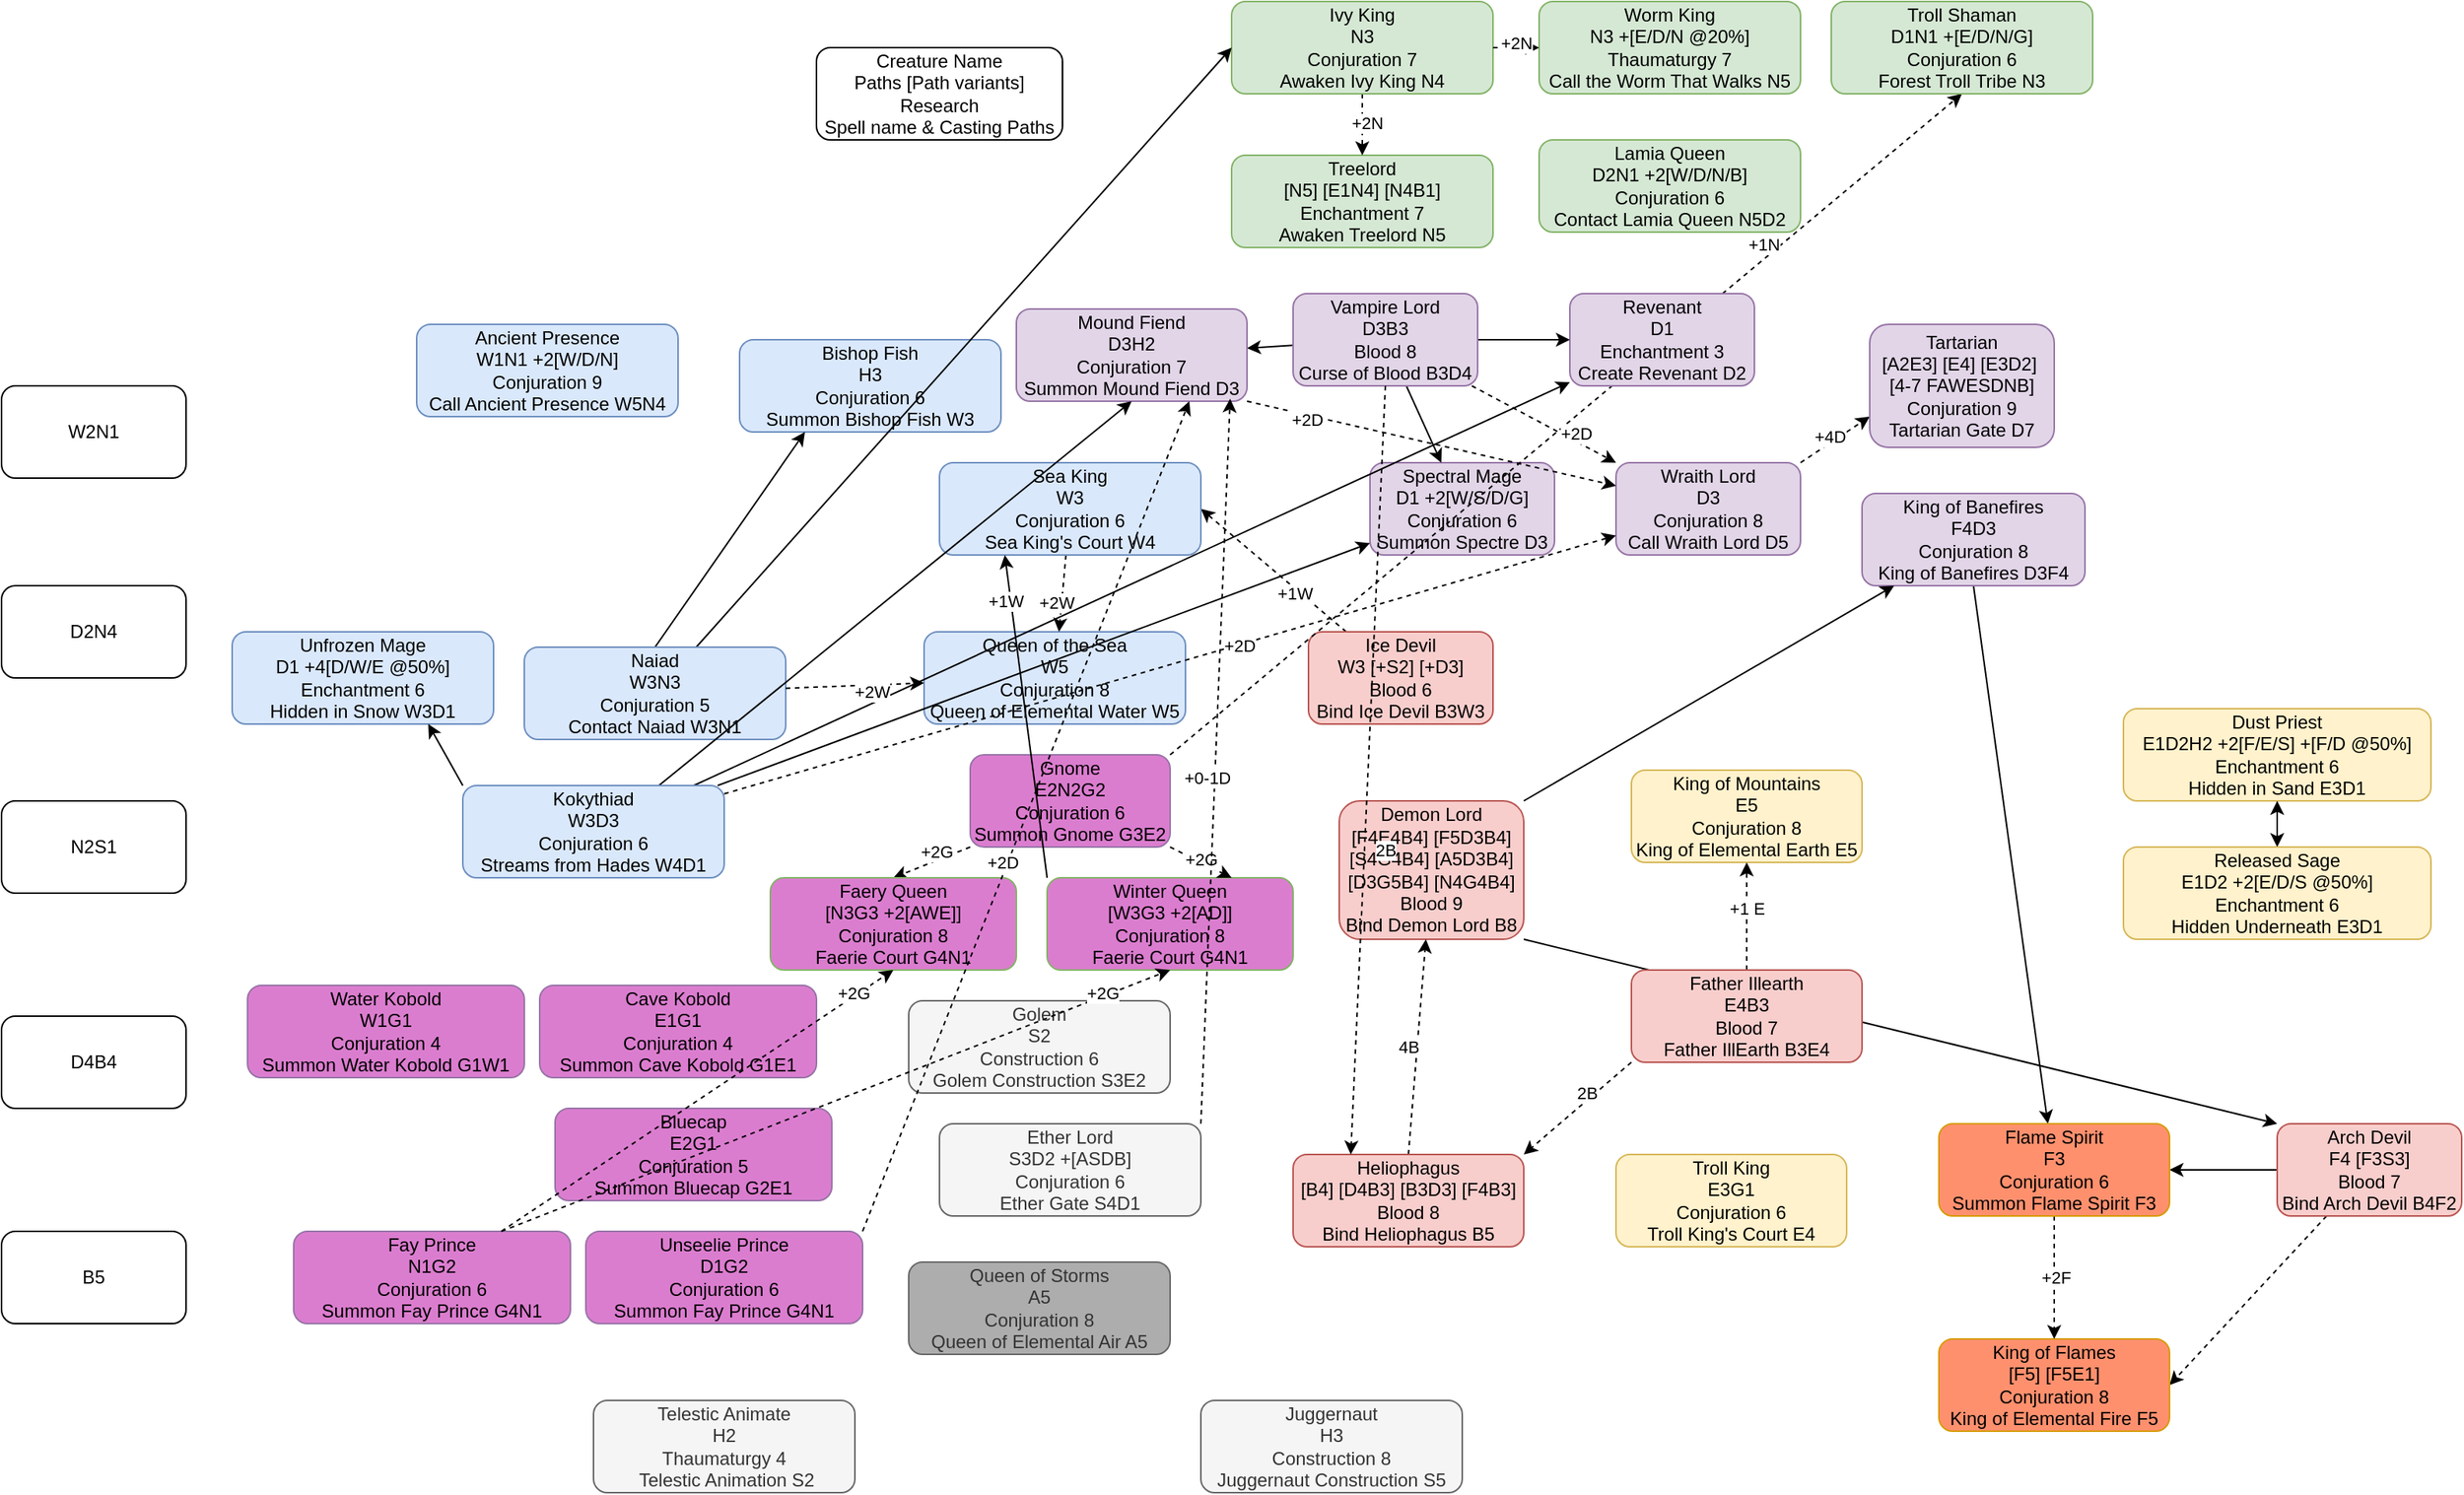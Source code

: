 <mxfile version="24.7.13">
  <diagram name="Page-1" id="Pso-l4eipHV7fYDRS40x">
    <mxGraphModel dx="2071" dy="725" grid="1" gridSize="10" guides="1" tooltips="1" connect="1" arrows="1" fold="1" page="1" pageScale="1" pageWidth="850" pageHeight="1100" math="0" shadow="0">
      <root>
        <mxCell id="0" />
        <mxCell id="1" parent="0" />
        <mxCell id="pkedIXCBUnL8wOblgTKv-28" style="edgeStyle=none;rounded=0;orthogonalLoop=1;jettySize=auto;html=1;exitX=1;exitY=0;exitDx=0;exitDy=0;entryX=0;entryY=0.75;entryDx=0;entryDy=0;dashed=1;" edge="1" parent="1" source="n5Uz14gswoLrWk821ix5-1" target="n5Uz14gswoLrWk821ix5-27">
          <mxGeometry relative="1" as="geometry" />
        </mxCell>
        <mxCell id="pkedIXCBUnL8wOblgTKv-29" value="+4D" style="edgeLabel;html=1;align=center;verticalAlign=middle;resizable=0;points=[];" vertex="1" connectable="0" parent="pkedIXCBUnL8wOblgTKv-28">
          <mxGeometry x="-0.094" y="4" relative="1" as="geometry">
            <mxPoint x="1" as="offset" />
          </mxGeometry>
        </mxCell>
        <mxCell id="n5Uz14gswoLrWk821ix5-1" value="Wraith Lord&lt;div&gt;D3&lt;/div&gt;&lt;div&gt;Conjuration 8&lt;/div&gt;&lt;div&gt;Call Wraith Lord D5&lt;/div&gt;" style="rounded=1;whiteSpace=wrap;html=1;fillColor=#e1d5e7;strokeColor=#9673a6;" parent="1" vertex="1">
          <mxGeometry x="550" y="340" width="120" height="60" as="geometry" />
        </mxCell>
        <mxCell id="JQO_KjqfBnGGEXUe7-vQ-3" value="" style="rounded=0;orthogonalLoop=1;jettySize=auto;html=1;" parent="1" source="n5Uz14gswoLrWk821ix5-2" target="n5Uz14gswoLrWk821ix5-41" edge="1">
          <mxGeometry relative="1" as="geometry" />
        </mxCell>
        <mxCell id="JQO_KjqfBnGGEXUe7-vQ-5" style="rounded=0;orthogonalLoop=1;jettySize=auto;html=1;entryX=1;entryY=0.5;entryDx=0;entryDy=0;dashed=1;" parent="1" source="n5Uz14gswoLrWk821ix5-2" target="n5Uz14gswoLrWk821ix5-13" edge="1">
          <mxGeometry relative="1" as="geometry" />
        </mxCell>
        <mxCell id="n5Uz14gswoLrWk821ix5-2" value="&lt;div&gt;Arch Devil&lt;/div&gt;&lt;div&gt;F4 [F3S3]&lt;/div&gt;&lt;div&gt;Blood 7&lt;/div&gt;&lt;div&gt;Bind Arch Devil B4F2&lt;/div&gt;" style="rounded=1;whiteSpace=wrap;html=1;fillColor=#f8cecc;strokeColor=#b85450;" parent="1" vertex="1">
          <mxGeometry x="980" y="770" width="120" height="60" as="geometry" />
        </mxCell>
        <mxCell id="n5Uz14gswoLrWk821ix5-3" value="&lt;div&gt;Creature Name&lt;/div&gt;&lt;div&gt;Paths [Path variants]&lt;/div&gt;&lt;div&gt;Research&lt;/div&gt;&lt;div&gt;Spell name &amp;amp; Casting Paths&lt;/div&gt;" style="rounded=1;whiteSpace=wrap;html=1;" parent="1" vertex="1">
          <mxGeometry x="30" y="70" width="160" height="60" as="geometry" />
        </mxCell>
        <mxCell id="JQO_KjqfBnGGEXUe7-vQ-14" style="rounded=0;orthogonalLoop=1;jettySize=auto;html=1;entryX=1;entryY=0.5;entryDx=0;entryDy=0;dashed=1;" parent="1" source="n5Uz14gswoLrWk821ix5-4" target="n5Uz14gswoLrWk821ix5-20" edge="1">
          <mxGeometry relative="1" as="geometry" />
        </mxCell>
        <mxCell id="pkedIXCBUnL8wOblgTKv-33" value="+1W" style="edgeLabel;html=1;align=center;verticalAlign=middle;resizable=0;points=[];" vertex="1" connectable="0" parent="JQO_KjqfBnGGEXUe7-vQ-14">
          <mxGeometry x="-0.319" y="2" relative="1" as="geometry">
            <mxPoint as="offset" />
          </mxGeometry>
        </mxCell>
        <mxCell id="n5Uz14gswoLrWk821ix5-4" value="&lt;div&gt;Ice Devil&lt;/div&gt;&lt;div&gt;W3 [+S2] [+D3]&lt;/div&gt;&lt;div&gt;Blood 6&lt;/div&gt;&lt;div&gt;Bind Ice Devil B3W3&lt;/div&gt;" style="rounded=1;whiteSpace=wrap;html=1;fillColor=#f8cecc;strokeColor=#b85450;" parent="1" vertex="1">
          <mxGeometry x="350" y="450" width="120" height="60" as="geometry" />
        </mxCell>
        <mxCell id="n5Uz14gswoLrWk821ix5-5" value="Spectral Mage&lt;div&gt;D1 +2[W/S/D/G]&lt;/div&gt;&lt;div&gt;Conjuration 6&lt;/div&gt;&lt;div&gt;Summon Spectre D3&lt;/div&gt;" style="rounded=1;whiteSpace=wrap;html=1;fillColor=#e1d5e7;strokeColor=#9673a6;" parent="1" vertex="1">
          <mxGeometry x="390" y="340" width="120" height="60" as="geometry" />
        </mxCell>
        <mxCell id="pkedIXCBUnL8wOblgTKv-31" style="edgeStyle=none;rounded=0;orthogonalLoop=1;jettySize=auto;html=1;exitX=1;exitY=0;exitDx=0;exitDy=0;entryX=0.5;entryY=1;entryDx=0;entryDy=0;dashed=1;" edge="1" parent="1" source="n5Uz14gswoLrWk821ix5-6" target="n5Uz14gswoLrWk821ix5-38">
          <mxGeometry relative="1" as="geometry" />
        </mxCell>
        <mxCell id="pkedIXCBUnL8wOblgTKv-32" value="+1N" style="edgeLabel;html=1;align=center;verticalAlign=middle;resizable=0;points=[];" vertex="1" connectable="0" parent="pkedIXCBUnL8wOblgTKv-31">
          <mxGeometry x="0.519" y="8" relative="1" as="geometry">
            <mxPoint as="offset" />
          </mxGeometry>
        </mxCell>
        <mxCell id="pkedIXCBUnL8wOblgTKv-35" style="edgeStyle=none;rounded=0;orthogonalLoop=1;jettySize=auto;html=1;exitX=0;exitY=1;exitDx=0;exitDy=0;entryX=0.5;entryY=0;entryDx=0;entryDy=0;dashed=1;" edge="1" parent="1" source="n5Uz14gswoLrWk821ix5-6" target="n5Uz14gswoLrWk821ix5-23">
          <mxGeometry relative="1" as="geometry" />
        </mxCell>
        <mxCell id="pkedIXCBUnL8wOblgTKv-37" value="+2G" style="edgeLabel;html=1;align=center;verticalAlign=middle;resizable=0;points=[];" vertex="1" connectable="0" parent="pkedIXCBUnL8wOblgTKv-35">
          <mxGeometry x="-0.205" y="-6" relative="1" as="geometry">
            <mxPoint as="offset" />
          </mxGeometry>
        </mxCell>
        <mxCell id="n5Uz14gswoLrWk821ix5-6" value="Gnome&lt;div&gt;E2N2G2&lt;/div&gt;&lt;div&gt;Conjuration 6&lt;/div&gt;&lt;div&gt;Summon Gnome G3E2&lt;/div&gt;" style="rounded=1;whiteSpace=wrap;html=1;fillColor=#DB7DCF;strokeColor=#9673a6;" parent="1" vertex="1">
          <mxGeometry x="130" y="530" width="130" height="60" as="geometry" />
        </mxCell>
        <mxCell id="n5Uz14gswoLrWk821ix5-7" value="Queen of the Sea&lt;div&gt;W5&lt;/div&gt;&lt;div&gt;Conjuration 8&lt;/div&gt;&lt;div&gt;Queen of Elemental Water W5&lt;/div&gt;" style="rounded=1;whiteSpace=wrap;html=1;fillColor=#dae8fc;strokeColor=#6c8ebf;" parent="1" vertex="1">
          <mxGeometry x="100" y="450" width="170" height="60" as="geometry" />
        </mxCell>
        <mxCell id="n5Uz14gswoLrWk821ix5-8" value="Revenant&lt;div&gt;D1&lt;/div&gt;&lt;div&gt;Enchantment 3&lt;/div&gt;&lt;div&gt;Create Revenant D2&lt;/div&gt;" style="rounded=1;whiteSpace=wrap;html=1;fillColor=#e1d5e7;strokeColor=#9673a6;" parent="1" vertex="1">
          <mxGeometry x="520" y="230" width="120" height="60" as="geometry" />
        </mxCell>
        <mxCell id="pkedIXCBUnL8wOblgTKv-4" value="" style="edgeStyle=none;rounded=0;orthogonalLoop=1;jettySize=auto;html=1;" edge="1" parent="1" source="n5Uz14gswoLrWk821ix5-9" target="n5Uz14gswoLrWk821ix5-8">
          <mxGeometry relative="1" as="geometry" />
        </mxCell>
        <mxCell id="pkedIXCBUnL8wOblgTKv-5" value="" style="edgeStyle=none;rounded=0;orthogonalLoop=1;jettySize=auto;html=1;" edge="1" parent="1" source="n5Uz14gswoLrWk821ix5-9" target="n5Uz14gswoLrWk821ix5-5">
          <mxGeometry relative="1" as="geometry" />
        </mxCell>
        <mxCell id="pkedIXCBUnL8wOblgTKv-6" value="" style="edgeStyle=none;rounded=0;orthogonalLoop=1;jettySize=auto;html=1;entryX=0;entryY=0;entryDx=0;entryDy=0;dashed=1;" edge="1" parent="1" source="n5Uz14gswoLrWk821ix5-9" target="n5Uz14gswoLrWk821ix5-1">
          <mxGeometry relative="1" as="geometry" />
        </mxCell>
        <mxCell id="pkedIXCBUnL8wOblgTKv-7" value="+2D" style="edgeLabel;html=1;align=center;verticalAlign=middle;resizable=0;points=[];" vertex="1" connectable="0" parent="pkedIXCBUnL8wOblgTKv-6">
          <mxGeometry x="0.391" y="5" relative="1" as="geometry">
            <mxPoint as="offset" />
          </mxGeometry>
        </mxCell>
        <mxCell id="pkedIXCBUnL8wOblgTKv-16" value="" style="edgeStyle=none;rounded=0;orthogonalLoop=1;jettySize=auto;html=1;" edge="1" parent="1" source="n5Uz14gswoLrWk821ix5-9" target="n5Uz14gswoLrWk821ix5-10">
          <mxGeometry relative="1" as="geometry" />
        </mxCell>
        <mxCell id="n5Uz14gswoLrWk821ix5-9" value="Vampire Lord&lt;div&gt;D3B3&lt;/div&gt;&lt;div&gt;Blood 8&lt;/div&gt;&lt;div&gt;Curse of Blood B3D4&lt;/div&gt;" style="rounded=1;whiteSpace=wrap;html=1;fillColor=#e1d5e7;strokeColor=#9673a6;" parent="1" vertex="1">
          <mxGeometry x="340" y="230" width="120" height="60" as="geometry" />
        </mxCell>
        <mxCell id="pkedIXCBUnL8wOblgTKv-26" style="edgeStyle=none;rounded=0;orthogonalLoop=1;jettySize=auto;html=1;exitX=1;exitY=1;exitDx=0;exitDy=0;entryX=0;entryY=0.25;entryDx=0;entryDy=0;dashed=1;" edge="1" parent="1" source="n5Uz14gswoLrWk821ix5-10" target="n5Uz14gswoLrWk821ix5-1">
          <mxGeometry relative="1" as="geometry" />
        </mxCell>
        <mxCell id="pkedIXCBUnL8wOblgTKv-27" value="+2D" style="edgeLabel;html=1;align=center;verticalAlign=middle;resizable=0;points=[];" vertex="1" connectable="0" parent="pkedIXCBUnL8wOblgTKv-26">
          <mxGeometry x="-0.674" y="-3" relative="1" as="geometry">
            <mxPoint as="offset" />
          </mxGeometry>
        </mxCell>
        <mxCell id="n5Uz14gswoLrWk821ix5-10" value="Mound Fiend&lt;div&gt;D3H2&lt;/div&gt;&lt;div&gt;Conjuration 7&lt;/div&gt;&lt;div&gt;Summon Mound Fiend D3&lt;/div&gt;" style="rounded=1;whiteSpace=wrap;html=1;fillColor=#e1d5e7;strokeColor=#9673a6;" parent="1" vertex="1">
          <mxGeometry x="160" y="240" width="150" height="60" as="geometry" />
        </mxCell>
        <mxCell id="pkedIXCBUnL8wOblgTKv-18" style="edgeStyle=none;rounded=0;orthogonalLoop=1;jettySize=auto;html=1;exitX=1;exitY=1;exitDx=0;exitDy=0;entryX=0;entryY=0;entryDx=0;entryDy=0;" edge="1" parent="1" source="n5Uz14gswoLrWk821ix5-11" target="n5Uz14gswoLrWk821ix5-2">
          <mxGeometry relative="1" as="geometry" />
        </mxCell>
        <mxCell id="n5Uz14gswoLrWk821ix5-11" value="&lt;div&gt;Demon Lord&lt;/div&gt;&lt;div&gt;&lt;span style=&quot;background-color: initial;&quot;&gt;[F4E4B4] [F5D3B4] [S4G4B4] [A5D3B4] [D3G5B4] [N4G4B4]&lt;/span&gt;&lt;/div&gt;&lt;div&gt;&lt;span style=&quot;background-color: initial;&quot;&gt;Blood 9&lt;/span&gt;&lt;br&gt;&lt;/div&gt;&lt;div&gt;Bind Demon Lord B8&lt;/div&gt;" style="rounded=1;whiteSpace=wrap;html=1;fillColor=#f8cecc;strokeColor=#b85450;" parent="1" vertex="1">
          <mxGeometry x="370" y="560" width="120" height="90" as="geometry" />
        </mxCell>
        <mxCell id="n5Uz14gswoLrWk821ix5-12" value="King of Mountains&lt;div&gt;E5&lt;/div&gt;&lt;div&gt;Conjuration 8&lt;/div&gt;&lt;div&gt;King of Elemental Earth E5&lt;/div&gt;" style="rounded=1;whiteSpace=wrap;html=1;fillColor=#fff2cc;strokeColor=#d6b656;" parent="1" vertex="1">
          <mxGeometry x="560" y="540" width="150" height="60" as="geometry" />
        </mxCell>
        <mxCell id="n5Uz14gswoLrWk821ix5-13" value="King of Flames&lt;div&gt;[F5] [F5E1]&lt;/div&gt;&lt;div&gt;Conjuration 8&lt;/div&gt;&lt;div&gt;King of Elemental Fire F5&lt;/div&gt;" style="rounded=1;whiteSpace=wrap;html=1;fillColor=#FF906E;strokeColor=#d79b00;" parent="1" vertex="1">
          <mxGeometry x="760" y="910" width="150" height="60" as="geometry" />
        </mxCell>
        <mxCell id="JQO_KjqfBnGGEXUe7-vQ-7" style="rounded=0;orthogonalLoop=1;jettySize=auto;html=1;entryX=0.5;entryY=1;entryDx=0;entryDy=0;dashed=1;" parent="1" source="n5Uz14gswoLrWk821ix5-14" target="n5Uz14gswoLrWk821ix5-12" edge="1">
          <mxGeometry relative="1" as="geometry" />
        </mxCell>
        <mxCell id="JQO_KjqfBnGGEXUe7-vQ-8" value="+1 E" style="edgeLabel;html=1;align=center;verticalAlign=middle;resizable=0;points=[];" parent="JQO_KjqfBnGGEXUe7-vQ-7" vertex="1" connectable="0">
          <mxGeometry x="-0.457" relative="1" as="geometry">
            <mxPoint y="-21" as="offset" />
          </mxGeometry>
        </mxCell>
        <mxCell id="n5Uz14gswoLrWk821ix5-14" value="Father Illearth&lt;div&gt;E4B3&lt;/div&gt;&lt;div&gt;Blood 7&lt;/div&gt;&lt;div&gt;Father IllEarth B3E4&lt;/div&gt;" style="rounded=1;whiteSpace=wrap;html=1;fillColor=#f8cecc;strokeColor=#b85450;" parent="1" vertex="1">
          <mxGeometry x="560" y="670" width="150" height="60" as="geometry" />
        </mxCell>
        <mxCell id="n5Uz14gswoLrWk821ix5-15" value="Golem&lt;div&gt;S2&lt;/div&gt;&lt;div&gt;Construction 6&lt;/div&gt;&lt;div&gt;Golem Construction S3E2&lt;/div&gt;" style="rounded=1;whiteSpace=wrap;html=1;fillColor=#f5f5f5;strokeColor=#666666;fontColor=#333333;" parent="1" vertex="1">
          <mxGeometry x="90" y="690" width="170" height="60" as="geometry" />
        </mxCell>
        <mxCell id="n5Uz14gswoLrWk821ix5-16" value="Telestic Animate&lt;div&gt;H2&lt;/div&gt;&lt;div&gt;Thaumaturgy 4&lt;/div&gt;&lt;div&gt;&amp;nbsp;Telestic Animation S2&lt;/div&gt;" style="rounded=1;whiteSpace=wrap;html=1;fillColor=#f5f5f5;strokeColor=#666666;fontColor=#333333;" parent="1" vertex="1">
          <mxGeometry x="-115" y="950" width="170" height="60" as="geometry" />
        </mxCell>
        <mxCell id="pkedIXCBUnL8wOblgTKv-9" style="edgeStyle=none;rounded=0;orthogonalLoop=1;jettySize=auto;html=1;exitX=0.5;exitY=0;exitDx=0;exitDy=0;dashed=1;" edge="1" parent="1" source="n5Uz14gswoLrWk821ix5-17" target="n5Uz14gswoLrWk821ix5-11">
          <mxGeometry relative="1" as="geometry" />
        </mxCell>
        <mxCell id="pkedIXCBUnL8wOblgTKv-10" value="4B" style="edgeLabel;html=1;align=center;verticalAlign=middle;resizable=0;points=[];" vertex="1" connectable="0" parent="pkedIXCBUnL8wOblgTKv-9">
          <mxGeometry x="0.27" y="-3" relative="1" as="geometry">
            <mxPoint x="-10" y="18" as="offset" />
          </mxGeometry>
        </mxCell>
        <mxCell id="n5Uz14gswoLrWk821ix5-17" value="Heliophagus&lt;div&gt;[B4] [D4B3] [B3D3] [F4B3]&lt;/div&gt;&lt;div&gt;Blood 8&lt;/div&gt;&lt;div&gt;Bind Heliophagus B5&lt;/div&gt;" style="rounded=1;whiteSpace=wrap;html=1;fillColor=#f8cecc;strokeColor=#b85450;" parent="1" vertex="1">
          <mxGeometry x="340" y="790" width="150" height="60" as="geometry" />
        </mxCell>
        <mxCell id="n5Uz14gswoLrWk821ix5-18" value="Troll King&lt;div&gt;E3G1&lt;/div&gt;&lt;div&gt;Conjuration 6&lt;/div&gt;&lt;div&gt;Troll King&#39;s Court E4&lt;/div&gt;" style="rounded=1;whiteSpace=wrap;html=1;fillColor=#fff2cc;strokeColor=#d6b656;" parent="1" vertex="1">
          <mxGeometry x="550" y="790" width="150" height="60" as="geometry" />
        </mxCell>
        <mxCell id="n5Uz14gswoLrWk821ix5-19" value="Queen of Storms&lt;div&gt;A5&lt;/div&gt;&lt;div&gt;Conjuration 8&lt;/div&gt;&lt;div&gt;Queen of Elemental Air A5&lt;/div&gt;" style="rounded=1;whiteSpace=wrap;html=1;fillColor=#ADADAD;strokeColor=#666666;fontColor=#333333;" parent="1" vertex="1">
          <mxGeometry x="90" y="860" width="170" height="60" as="geometry" />
        </mxCell>
        <mxCell id="JQO_KjqfBnGGEXUe7-vQ-15" value="" style="rounded=0;orthogonalLoop=1;jettySize=auto;html=1;dashed=1;" parent="1" source="n5Uz14gswoLrWk821ix5-20" target="n5Uz14gswoLrWk821ix5-7" edge="1">
          <mxGeometry relative="1" as="geometry" />
        </mxCell>
        <mxCell id="JQO_KjqfBnGGEXUe7-vQ-16" value="+2W" style="edgeLabel;html=1;align=center;verticalAlign=middle;resizable=0;points=[];" parent="JQO_KjqfBnGGEXUe7-vQ-15" vertex="1" connectable="0">
          <mxGeometry x="0.24" y="-4" relative="1" as="geometry">
            <mxPoint as="offset" />
          </mxGeometry>
        </mxCell>
        <mxCell id="n5Uz14gswoLrWk821ix5-20" value="Sea King&lt;div&gt;W3&lt;/div&gt;&lt;div&gt;Conjuration 6&lt;/div&gt;&lt;div&gt;Sea King&#39;s Court W4&lt;/div&gt;" style="rounded=1;whiteSpace=wrap;html=1;fillColor=#dae8fc;strokeColor=#6c8ebf;" parent="1" vertex="1">
          <mxGeometry x="110" y="340" width="170" height="60" as="geometry" />
        </mxCell>
        <mxCell id="n5Uz14gswoLrWk821ix5-21" value="Lamia Queen&lt;div&gt;D2N1 +2[W/D/N/B]&lt;/div&gt;&lt;div&gt;Conjuration 6&lt;/div&gt;&lt;div&gt;Contact Lamia Queen N5D2&lt;/div&gt;" style="rounded=1;whiteSpace=wrap;html=1;fillColor=#d5e8d4;strokeColor=#82b366;" parent="1" vertex="1">
          <mxGeometry x="500" y="130" width="170" height="60" as="geometry" />
        </mxCell>
        <mxCell id="n5Uz14gswoLrWk821ix5-22" value="Treelord&lt;div&gt;[N5] [E1N4] [N4B1]&lt;/div&gt;&lt;div&gt;Enchantment 7&lt;/div&gt;&lt;div&gt;Awaken Treelord N5&lt;/div&gt;" style="rounded=1;whiteSpace=wrap;html=1;fillColor=#d5e8d4;strokeColor=#82b366;" parent="1" vertex="1">
          <mxGeometry x="300" y="140" width="170" height="60" as="geometry" />
        </mxCell>
        <mxCell id="n5Uz14gswoLrWk821ix5-23" value="Faery Queen&lt;div&gt;[N3G3 +2[AWE]]&lt;/div&gt;&lt;div&gt;Conjuration 8&lt;/div&gt;&lt;div&gt;Faerie Court G4N1&lt;/div&gt;" style="rounded=1;whiteSpace=wrap;html=1;fillColor=#DB7DCF;strokeColor=#82b366;" parent="1" vertex="1">
          <mxGeometry y="610" width="160" height="60" as="geometry" />
        </mxCell>
        <mxCell id="pkedIXCBUnL8wOblgTKv-49" style="edgeStyle=none;rounded=0;orthogonalLoop=1;jettySize=auto;html=1;exitX=0;exitY=0;exitDx=0;exitDy=0;entryX=0.25;entryY=1;entryDx=0;entryDy=0;" edge="1" parent="1" source="n5Uz14gswoLrWk821ix5-25" target="n5Uz14gswoLrWk821ix5-20">
          <mxGeometry relative="1" as="geometry" />
        </mxCell>
        <mxCell id="pkedIXCBUnL8wOblgTKv-50" value="+1W" style="edgeLabel;html=1;align=center;verticalAlign=middle;resizable=0;points=[];" vertex="1" connectable="0" parent="pkedIXCBUnL8wOblgTKv-49">
          <mxGeometry x="0.722" y="4" relative="1" as="geometry">
            <mxPoint as="offset" />
          </mxGeometry>
        </mxCell>
        <mxCell id="n5Uz14gswoLrWk821ix5-25" value="Winter Queen&lt;div&gt;[W3G3 +2[AD]]&lt;/div&gt;&lt;div&gt;Conjuration 8&lt;/div&gt;&lt;div&gt;Faerie Court G4N1&lt;/div&gt;" style="rounded=1;whiteSpace=wrap;html=1;fillColor=#DB7DCF;strokeColor=#82b366;" parent="1" vertex="1">
          <mxGeometry x="180" y="610" width="160" height="60" as="geometry" />
        </mxCell>
        <mxCell id="n5Uz14gswoLrWk821ix5-26" value="Ether Lord&lt;div&gt;S3D2 +[ASDB]&lt;/div&gt;&lt;div&gt;Conjuration 6&lt;/div&gt;&lt;div&gt;Ether Gate S4D1&lt;/div&gt;" style="rounded=1;whiteSpace=wrap;html=1;fillColor=#f5f5f5;strokeColor=#666666;fontColor=#333333;" parent="1" vertex="1">
          <mxGeometry x="110" y="770" width="170" height="60" as="geometry" />
        </mxCell>
        <mxCell id="n5Uz14gswoLrWk821ix5-27" value="Tartarian&lt;div&gt;[A2E3] [E4] [E3D2]&amp;nbsp;&lt;/div&gt;&lt;div&gt;[4-7 FAWESDNB]&lt;/div&gt;&lt;div&gt;Conjuration 9&lt;/div&gt;&lt;div&gt;Tartarian Gate D7&lt;/div&gt;" style="rounded=1;whiteSpace=wrap;html=1;fillColor=#e1d5e7;strokeColor=#9673a6;" parent="1" vertex="1">
          <mxGeometry x="715" y="250" width="120" height="80" as="geometry" />
        </mxCell>
        <mxCell id="n5Uz14gswoLrWk821ix5-28" value="Juggernaut&lt;div&gt;H3&lt;/div&gt;&lt;div&gt;Construction 8&lt;/div&gt;&lt;div&gt;Juggernaut Construction S5&lt;/div&gt;" style="rounded=1;whiteSpace=wrap;html=1;fillColor=#f5f5f5;strokeColor=#666666;fontColor=#333333;" parent="1" vertex="1">
          <mxGeometry x="280" y="950" width="170" height="60" as="geometry" />
        </mxCell>
        <mxCell id="pkedIXCBUnL8wOblgTKv-20" style="edgeStyle=none;rounded=0;orthogonalLoop=1;jettySize=auto;html=1;exitX=0.5;exitY=1;exitDx=0;exitDy=0;" edge="1" parent="1" source="n5Uz14gswoLrWk821ix5-29" target="n5Uz14gswoLrWk821ix5-41">
          <mxGeometry relative="1" as="geometry" />
        </mxCell>
        <mxCell id="n5Uz14gswoLrWk821ix5-29" value="King of Banefires&lt;div&gt;F4D3&lt;/div&gt;&lt;div&gt;Conjuration 8&lt;/div&gt;&lt;div&gt;King of Banefires D3F4&lt;/div&gt;" style="rounded=1;whiteSpace=wrap;html=1;fillColor=#e1d5e7;strokeColor=#9673a6;" parent="1" vertex="1">
          <mxGeometry x="710" y="360" width="145" height="60" as="geometry" />
        </mxCell>
        <mxCell id="pkedIXCBUnL8wOblgTKv-2" value="" style="edgeStyle=none;rounded=0;orthogonalLoop=1;jettySize=auto;html=1;dashed=1;" edge="1" parent="1" source="n5Uz14gswoLrWk821ix5-31" target="n5Uz14gswoLrWk821ix5-22">
          <mxGeometry relative="1" as="geometry" />
        </mxCell>
        <mxCell id="pkedIXCBUnL8wOblgTKv-3" value="+2N" style="edgeLabel;html=1;align=center;verticalAlign=middle;resizable=0;points=[];" vertex="1" connectable="0" parent="pkedIXCBUnL8wOblgTKv-2">
          <mxGeometry x="-0.05" y="3" relative="1" as="geometry">
            <mxPoint as="offset" />
          </mxGeometry>
        </mxCell>
        <mxCell id="n5Uz14gswoLrWk821ix5-31" value="Ivy King&lt;div&gt;N3&lt;/div&gt;&lt;div&gt;Conjuration 7&lt;/div&gt;&lt;div&gt;Awaken Ivy King N4&lt;/div&gt;" style="rounded=1;whiteSpace=wrap;html=1;fillColor=#d5e8d4;strokeColor=#82b366;" parent="1" vertex="1">
          <mxGeometry x="300" y="40" width="170" height="60" as="geometry" />
        </mxCell>
        <mxCell id="n5Uz14gswoLrWk821ix5-32" value="Bishop Fish&lt;div&gt;H3&lt;/div&gt;&lt;div&gt;Conjuration 6&lt;/div&gt;&lt;div&gt;Summon Bishop Fish W3&lt;/div&gt;" style="rounded=1;whiteSpace=wrap;html=1;fillColor=#dae8fc;strokeColor=#6c8ebf;" parent="1" vertex="1">
          <mxGeometry x="-20" y="260" width="170" height="60" as="geometry" />
        </mxCell>
        <mxCell id="n5Uz14gswoLrWk821ix5-33" value="Unfrozen Mage&lt;div&gt;D1 +4[D/W/E @50%]&lt;/div&gt;&lt;div&gt;Enchantment 6&lt;/div&gt;&lt;div&gt;Hidden in Snow W3D1&lt;/div&gt;" style="rounded=1;whiteSpace=wrap;html=1;fillColor=#dae8fc;strokeColor=#6c8ebf;" parent="1" vertex="1">
          <mxGeometry x="-350" y="450" width="170" height="60" as="geometry" />
        </mxCell>
        <mxCell id="JQO_KjqfBnGGEXUe7-vQ-19" value="" style="edgeStyle=none;rounded=0;orthogonalLoop=1;jettySize=auto;html=1;entryX=0;entryY=0.5;entryDx=0;entryDy=0;" parent="1" source="n5Uz14gswoLrWk821ix5-34" target="n5Uz14gswoLrWk821ix5-31" edge="1">
          <mxGeometry relative="1" as="geometry" />
        </mxCell>
        <mxCell id="pkedIXCBUnL8wOblgTKv-30" style="edgeStyle=none;rounded=0;orthogonalLoop=1;jettySize=auto;html=1;exitX=0.5;exitY=0;exitDx=0;exitDy=0;entryX=0.25;entryY=1;entryDx=0;entryDy=0;" edge="1" parent="1" source="n5Uz14gswoLrWk821ix5-34" target="n5Uz14gswoLrWk821ix5-32">
          <mxGeometry relative="1" as="geometry" />
        </mxCell>
        <mxCell id="n5Uz14gswoLrWk821ix5-34" value="Naiad&lt;div&gt;W3N3&lt;/div&gt;&lt;div&gt;Conjuration 5&lt;/div&gt;&lt;div&gt;Contact Naiad W3N1&lt;/div&gt;" style="rounded=1;whiteSpace=wrap;html=1;fillColor=#dae8fc;strokeColor=#6c8ebf;" parent="1" vertex="1">
          <mxGeometry x="-160" y="460" width="170" height="60" as="geometry" />
        </mxCell>
        <mxCell id="JQO_KjqfBnGGEXUe7-vQ-20" value="" style="edgeStyle=none;rounded=0;orthogonalLoop=1;jettySize=auto;html=1;" parent="1" source="n5Uz14gswoLrWk821ix5-35" target="n5Uz14gswoLrWk821ix5-5" edge="1">
          <mxGeometry relative="1" as="geometry" />
        </mxCell>
        <mxCell id="JQO_KjqfBnGGEXUe7-vQ-21" style="edgeStyle=none;rounded=0;orthogonalLoop=1;jettySize=auto;html=1;" parent="1" source="n5Uz14gswoLrWk821ix5-35" target="n5Uz14gswoLrWk821ix5-8" edge="1">
          <mxGeometry relative="1" as="geometry" />
        </mxCell>
        <mxCell id="JQO_KjqfBnGGEXUe7-vQ-22" style="edgeStyle=none;rounded=0;orthogonalLoop=1;jettySize=auto;html=1;dashed=1;" parent="1" source="n5Uz14gswoLrWk821ix5-35" target="n5Uz14gswoLrWk821ix5-1" edge="1">
          <mxGeometry relative="1" as="geometry" />
        </mxCell>
        <mxCell id="JQO_KjqfBnGGEXUe7-vQ-23" value="+2D" style="edgeLabel;html=1;align=center;verticalAlign=middle;resizable=0;points=[];" parent="JQO_KjqfBnGGEXUe7-vQ-22" vertex="1" connectable="0">
          <mxGeometry x="0.155" relative="1" as="geometry">
            <mxPoint as="offset" />
          </mxGeometry>
        </mxCell>
        <mxCell id="pkedIXCBUnL8wOblgTKv-25" style="edgeStyle=none;rounded=0;orthogonalLoop=1;jettySize=auto;html=1;exitX=0.75;exitY=0;exitDx=0;exitDy=0;entryX=0.5;entryY=1;entryDx=0;entryDy=0;" edge="1" parent="1" source="n5Uz14gswoLrWk821ix5-35" target="n5Uz14gswoLrWk821ix5-10">
          <mxGeometry relative="1" as="geometry" />
        </mxCell>
        <mxCell id="n5Uz14gswoLrWk821ix5-35" value="&lt;div&gt;Kokythiad&lt;/div&gt;&lt;div&gt;W3D3&lt;/div&gt;&lt;div&gt;Conjuration 6&lt;/div&gt;&lt;div&gt;Streams from Hades W4D1&lt;/div&gt;" style="rounded=1;whiteSpace=wrap;html=1;fillColor=#dae8fc;strokeColor=#6c8ebf;" parent="1" vertex="1">
          <mxGeometry x="-200" y="550" width="170" height="60" as="geometry" />
        </mxCell>
        <mxCell id="pkedIXCBUnL8wOblgTKv-22" value="" style="edgeStyle=none;rounded=0;orthogonalLoop=1;jettySize=auto;html=1;" edge="1" parent="1" source="n5Uz14gswoLrWk821ix5-36" target="n5Uz14gswoLrWk821ix5-40">
          <mxGeometry relative="1" as="geometry" />
        </mxCell>
        <mxCell id="n5Uz14gswoLrWk821ix5-36" value="Dust Priest&lt;div&gt;E1D2H2 +2[F/E/S] +[F/D @50%]&lt;/div&gt;&lt;div&gt;Enchantment 6&lt;/div&gt;&lt;div&gt;Hidden in Sand E3D1&lt;/div&gt;" style="rounded=1;whiteSpace=wrap;html=1;fillColor=#fff2cc;strokeColor=#d6b656;" parent="1" vertex="1">
          <mxGeometry x="880" y="500" width="200" height="60" as="geometry" />
        </mxCell>
        <mxCell id="n5Uz14gswoLrWk821ix5-37" value="Worm King&lt;div&gt;N3 +[E/D/N @20%]&lt;/div&gt;&lt;div&gt;Thaumaturgy 7&lt;/div&gt;&lt;div&gt;Call the Worm That Walks N5&lt;/div&gt;" style="rounded=1;whiteSpace=wrap;html=1;fillColor=#d5e8d4;strokeColor=#82b366;" parent="1" vertex="1">
          <mxGeometry x="500" y="40" width="170" height="60" as="geometry" />
        </mxCell>
        <mxCell id="n5Uz14gswoLrWk821ix5-38" value="Troll Shaman&lt;div&gt;D1N1 +[E/D/N/G]&lt;/div&gt;&lt;div&gt;Conjuration 6&lt;/div&gt;&lt;div&gt;Forest Troll Tribe N3&lt;/div&gt;" style="rounded=1;whiteSpace=wrap;html=1;fillColor=#d5e8d4;strokeColor=#82b366;" parent="1" vertex="1">
          <mxGeometry x="690" y="40" width="170" height="60" as="geometry" />
        </mxCell>
        <mxCell id="n5Uz14gswoLrWk821ix5-39" value="Ancient Presence&lt;div&gt;W1N1 +2[W/D/N]&lt;/div&gt;&lt;div&gt;Conjuration 9&lt;/div&gt;&lt;div&gt;Call Ancient Presence W5N4&lt;/div&gt;" style="rounded=1;whiteSpace=wrap;html=1;fillColor=#dae8fc;strokeColor=#6c8ebf;" parent="1" vertex="1">
          <mxGeometry x="-230" y="250" width="170" height="60" as="geometry" />
        </mxCell>
        <mxCell id="pkedIXCBUnL8wOblgTKv-23" value="" style="edgeStyle=none;rounded=0;orthogonalLoop=1;jettySize=auto;html=1;" edge="1" parent="1" source="n5Uz14gswoLrWk821ix5-40" target="n5Uz14gswoLrWk821ix5-36">
          <mxGeometry relative="1" as="geometry" />
        </mxCell>
        <mxCell id="n5Uz14gswoLrWk821ix5-40" value="Released Sage&lt;div&gt;E1D2 +2[E/D/S @50%]&lt;/div&gt;&lt;div&gt;Enchantment 6&lt;/div&gt;&lt;div&gt;Hidden Underneath E3D1&lt;/div&gt;" style="rounded=1;whiteSpace=wrap;html=1;fillColor=#fff2cc;strokeColor=#d6b656;" parent="1" vertex="1">
          <mxGeometry x="880" y="590" width="200" height="60" as="geometry" />
        </mxCell>
        <mxCell id="JQO_KjqfBnGGEXUe7-vQ-1" value="" style="rounded=0;orthogonalLoop=1;jettySize=auto;html=1;dashed=1;" parent="1" source="n5Uz14gswoLrWk821ix5-41" target="n5Uz14gswoLrWk821ix5-13" edge="1">
          <mxGeometry relative="1" as="geometry" />
        </mxCell>
        <mxCell id="JQO_KjqfBnGGEXUe7-vQ-2" value="+2F" style="edgeLabel;html=1;align=center;verticalAlign=middle;resizable=0;points=[];" parent="JQO_KjqfBnGGEXUe7-vQ-1" vertex="1" connectable="0">
          <mxGeometry y="1" relative="1" as="geometry">
            <mxPoint as="offset" />
          </mxGeometry>
        </mxCell>
        <mxCell id="n5Uz14gswoLrWk821ix5-41" value="Flame Spirit&lt;div&gt;F3&lt;/div&gt;&lt;div&gt;Conjuration 6&lt;/div&gt;&lt;div&gt;Summon Flame Spirit F3&lt;/div&gt;" style="rounded=1;whiteSpace=wrap;html=1;fillColor=#FF906E;strokeColor=#d79b00;" parent="1" vertex="1">
          <mxGeometry x="760" y="770" width="150" height="60" as="geometry" />
        </mxCell>
        <mxCell id="n5Uz14gswoLrWk821ix5-42" value="Cave Kobold&lt;div&gt;E1G1&lt;/div&gt;&lt;div&gt;Conjuration 4&lt;/div&gt;&lt;div&gt;Summon Cave Kobold G1E1&lt;/div&gt;" style="rounded=1;whiteSpace=wrap;html=1;fillColor=#DB7DCF;strokeColor=#9673a6;" parent="1" vertex="1">
          <mxGeometry x="-150" y="680" width="180" height="60" as="geometry" />
        </mxCell>
        <mxCell id="n5Uz14gswoLrWk821ix5-43" value="Bluecap&lt;div&gt;E2G1&lt;/div&gt;&lt;div&gt;Conjuration 5&lt;/div&gt;&lt;div&gt;Summon Bluecap G2E1&lt;/div&gt;" style="rounded=1;whiteSpace=wrap;html=1;fillColor=#DB7DCF;strokeColor=#9673a6;" parent="1" vertex="1">
          <mxGeometry x="-140" y="760" width="180" height="60" as="geometry" />
        </mxCell>
        <mxCell id="pkedIXCBUnL8wOblgTKv-41" value="" style="edgeStyle=none;rounded=0;orthogonalLoop=1;jettySize=auto;html=1;entryX=0.5;entryY=1;entryDx=0;entryDy=0;dashed=1;" edge="1" parent="1" source="n5Uz14gswoLrWk821ix5-44" target="n5Uz14gswoLrWk821ix5-23">
          <mxGeometry relative="1" as="geometry" />
        </mxCell>
        <mxCell id="pkedIXCBUnL8wOblgTKv-42" value="+2G" style="edgeLabel;html=1;align=center;verticalAlign=middle;resizable=0;points=[];" vertex="1" connectable="0" parent="pkedIXCBUnL8wOblgTKv-41">
          <mxGeometry x="0.8" y="2" relative="1" as="geometry">
            <mxPoint as="offset" />
          </mxGeometry>
        </mxCell>
        <mxCell id="n5Uz14gswoLrWk821ix5-44" value="Fay Prince&lt;div&gt;N1G2&lt;/div&gt;&lt;div&gt;Conjuration 6&lt;/div&gt;&lt;div&gt;Summon Fay Prince G4N1&lt;/div&gt;" style="rounded=1;whiteSpace=wrap;html=1;fillColor=#DB7DCF;strokeColor=#9673a6;" parent="1" vertex="1">
          <mxGeometry x="-310" y="840" width="180" height="60" as="geometry" />
        </mxCell>
        <mxCell id="pkedIXCBUnL8wOblgTKv-45" style="edgeStyle=none;rounded=0;orthogonalLoop=1;jettySize=auto;html=1;exitX=1;exitY=0;exitDx=0;exitDy=0;entryX=0.75;entryY=1;entryDx=0;entryDy=0;dashed=1;" edge="1" parent="1" source="n5Uz14gswoLrWk821ix5-45" target="n5Uz14gswoLrWk821ix5-10">
          <mxGeometry relative="1" as="geometry" />
        </mxCell>
        <mxCell id="pkedIXCBUnL8wOblgTKv-46" value="+2D" style="edgeLabel;html=1;align=center;verticalAlign=middle;resizable=0;points=[];" vertex="1" connectable="0" parent="pkedIXCBUnL8wOblgTKv-45">
          <mxGeometry x="-0.115" y="4" relative="1" as="geometry">
            <mxPoint as="offset" />
          </mxGeometry>
        </mxCell>
        <mxCell id="n5Uz14gswoLrWk821ix5-45" value="Unseelie Prince&lt;div&gt;D1G2&lt;/div&gt;&lt;div&gt;Conjuration 6&lt;/div&gt;&lt;div&gt;Summon Fay Prince G4N1&lt;/div&gt;" style="rounded=1;whiteSpace=wrap;html=1;fillColor=#DB7DCF;strokeColor=#9673a6;" parent="1" vertex="1">
          <mxGeometry x="-120" y="840" width="180" height="60" as="geometry" />
        </mxCell>
        <mxCell id="n5Uz14gswoLrWk821ix5-46" value="Water Kobold&lt;div&gt;W1G1&lt;/div&gt;&lt;div&gt;Conjuration 4&lt;/div&gt;&lt;div&gt;Summon Water Kobold G1W1&lt;/div&gt;" style="rounded=1;whiteSpace=wrap;html=1;fillColor=#DB7DCF;strokeColor=#9673a6;" parent="1" vertex="1">
          <mxGeometry x="-340" y="680" width="180" height="60" as="geometry" />
        </mxCell>
        <mxCell id="JQO_KjqfBnGGEXUe7-vQ-9" value="B5" style="rounded=1;whiteSpace=wrap;html=1;" parent="1" vertex="1">
          <mxGeometry x="-500" y="840" width="120" height="60" as="geometry" />
        </mxCell>
        <mxCell id="JQO_KjqfBnGGEXUe7-vQ-10" value="W2N1" style="rounded=1;whiteSpace=wrap;html=1;" parent="1" vertex="1">
          <mxGeometry x="-500" y="290" width="120" height="60" as="geometry" />
        </mxCell>
        <mxCell id="JQO_KjqfBnGGEXUe7-vQ-11" value="D2N4" style="rounded=1;whiteSpace=wrap;html=1;" parent="1" vertex="1">
          <mxGeometry x="-500" y="420" width="120" height="60" as="geometry" />
        </mxCell>
        <mxCell id="JQO_KjqfBnGGEXUe7-vQ-12" value="N2S1" style="rounded=1;whiteSpace=wrap;html=1;" parent="1" vertex="1">
          <mxGeometry x="-500" y="560" width="120" height="60" as="geometry" />
        </mxCell>
        <mxCell id="JQO_KjqfBnGGEXUe7-vQ-13" value="D4B4" style="rounded=1;whiteSpace=wrap;html=1;" parent="1" vertex="1">
          <mxGeometry x="-500" y="700" width="120" height="60" as="geometry" />
        </mxCell>
        <mxCell id="JQO_KjqfBnGGEXUe7-vQ-17" value="" style="rounded=0;orthogonalLoop=1;jettySize=auto;html=1;dashed=1;" parent="1" source="n5Uz14gswoLrWk821ix5-34" target="n5Uz14gswoLrWk821ix5-7" edge="1">
          <mxGeometry relative="1" as="geometry">
            <mxPoint x="202" y="410" as="sourcePoint" />
            <mxPoint x="198" y="460" as="targetPoint" />
          </mxGeometry>
        </mxCell>
        <mxCell id="JQO_KjqfBnGGEXUe7-vQ-18" value="+2W" style="edgeLabel;html=1;align=center;verticalAlign=middle;resizable=0;points=[];" parent="JQO_KjqfBnGGEXUe7-vQ-17" vertex="1" connectable="0">
          <mxGeometry x="0.24" y="-4" relative="1" as="geometry">
            <mxPoint as="offset" />
          </mxGeometry>
        </mxCell>
        <mxCell id="pkedIXCBUnL8wOblgTKv-11" style="edgeStyle=none;rounded=0;orthogonalLoop=1;jettySize=auto;html=1;exitX=0;exitY=1;exitDx=0;exitDy=0;dashed=1;entryX=1;entryY=0;entryDx=0;entryDy=0;" edge="1" parent="1" source="n5Uz14gswoLrWk821ix5-14" target="n5Uz14gswoLrWk821ix5-17">
          <mxGeometry relative="1" as="geometry">
            <mxPoint x="425" y="800" as="sourcePoint" />
            <mxPoint x="436" y="660" as="targetPoint" />
          </mxGeometry>
        </mxCell>
        <mxCell id="pkedIXCBUnL8wOblgTKv-12" value="2B" style="edgeLabel;html=1;align=center;verticalAlign=middle;resizable=0;points=[];" vertex="1" connectable="0" parent="pkedIXCBUnL8wOblgTKv-11">
          <mxGeometry x="0.27" y="-3" relative="1" as="geometry">
            <mxPoint x="17" y="-16" as="offset" />
          </mxGeometry>
        </mxCell>
        <mxCell id="pkedIXCBUnL8wOblgTKv-14" style="edgeStyle=none;rounded=0;orthogonalLoop=1;jettySize=auto;html=1;exitX=0.5;exitY=1;exitDx=0;exitDy=0;dashed=1;entryX=0.25;entryY=0;entryDx=0;entryDy=0;" edge="1" parent="1" source="n5Uz14gswoLrWk821ix5-9" target="n5Uz14gswoLrWk821ix5-17">
          <mxGeometry relative="1" as="geometry">
            <mxPoint x="570" y="740" as="sourcePoint" />
            <mxPoint x="500" y="800" as="targetPoint" />
          </mxGeometry>
        </mxCell>
        <mxCell id="pkedIXCBUnL8wOblgTKv-15" value="2B" style="edgeLabel;html=1;align=center;verticalAlign=middle;resizable=0;points=[];" vertex="1" connectable="0" parent="pkedIXCBUnL8wOblgTKv-14">
          <mxGeometry x="0.27" y="-3" relative="1" as="geometry">
            <mxPoint x="17" y="-16" as="offset" />
          </mxGeometry>
        </mxCell>
        <mxCell id="pkedIXCBUnL8wOblgTKv-17" style="edgeStyle=none;rounded=0;orthogonalLoop=1;jettySize=auto;html=1;exitX=1;exitY=0;exitDx=0;exitDy=0;" edge="1" parent="1" source="n5Uz14gswoLrWk821ix5-11" target="n5Uz14gswoLrWk821ix5-29">
          <mxGeometry relative="1" as="geometry">
            <mxPoint x="710" y="410" as="targetPoint" />
            <Array as="points" />
          </mxGeometry>
        </mxCell>
        <mxCell id="pkedIXCBUnL8wOblgTKv-24" style="edgeStyle=none;rounded=0;orthogonalLoop=1;jettySize=auto;html=1;exitX=0;exitY=0;exitDx=0;exitDy=0;entryX=0.75;entryY=1;entryDx=0;entryDy=0;" edge="1" parent="1" source="n5Uz14gswoLrWk821ix5-35" target="n5Uz14gswoLrWk821ix5-33">
          <mxGeometry relative="1" as="geometry" />
        </mxCell>
        <mxCell id="pkedIXCBUnL8wOblgTKv-34" style="edgeStyle=none;rounded=0;orthogonalLoop=1;jettySize=auto;html=1;exitX=1;exitY=1;exitDx=0;exitDy=0;entryX=0.75;entryY=0;entryDx=0;entryDy=0;dashed=1;" edge="1" parent="1" source="n5Uz14gswoLrWk821ix5-6" target="n5Uz14gswoLrWk821ix5-25">
          <mxGeometry relative="1" as="geometry" />
        </mxCell>
        <mxCell id="pkedIXCBUnL8wOblgTKv-36" value="+2G" style="edgeLabel;html=1;align=center;verticalAlign=middle;resizable=0;points=[];" vertex="1" connectable="0" parent="pkedIXCBUnL8wOblgTKv-34">
          <mxGeometry x="-0.053" y="2" relative="1" as="geometry">
            <mxPoint as="offset" />
          </mxGeometry>
        </mxCell>
        <mxCell id="pkedIXCBUnL8wOblgTKv-39" value="" style="edgeStyle=none;rounded=0;orthogonalLoop=1;jettySize=auto;html=1;dashed=1;exitX=1;exitY=0.5;exitDx=0;exitDy=0;entryX=0;entryY=0.5;entryDx=0;entryDy=0;" edge="1" parent="1" source="n5Uz14gswoLrWk821ix5-31" target="n5Uz14gswoLrWk821ix5-37">
          <mxGeometry relative="1" as="geometry">
            <mxPoint x="395" y="110" as="sourcePoint" />
            <mxPoint x="395" y="150" as="targetPoint" />
          </mxGeometry>
        </mxCell>
        <mxCell id="pkedIXCBUnL8wOblgTKv-40" value="+2N" style="edgeLabel;html=1;align=center;verticalAlign=middle;resizable=0;points=[];" vertex="1" connectable="0" parent="pkedIXCBUnL8wOblgTKv-39">
          <mxGeometry x="-0.05" y="3" relative="1" as="geometry">
            <mxPoint as="offset" />
          </mxGeometry>
        </mxCell>
        <mxCell id="pkedIXCBUnL8wOblgTKv-43" value="" style="edgeStyle=none;rounded=0;orthogonalLoop=1;jettySize=auto;html=1;entryX=0.5;entryY=1;entryDx=0;entryDy=0;dashed=1;exitX=0.75;exitY=0;exitDx=0;exitDy=0;" edge="1" parent="1" source="n5Uz14gswoLrWk821ix5-44" target="n5Uz14gswoLrWk821ix5-25">
          <mxGeometry relative="1" as="geometry">
            <mxPoint x="-165" y="850" as="sourcePoint" />
            <mxPoint x="90" y="680" as="targetPoint" />
          </mxGeometry>
        </mxCell>
        <mxCell id="pkedIXCBUnL8wOblgTKv-44" value="+2G" style="edgeLabel;html=1;align=center;verticalAlign=middle;resizable=0;points=[];" vertex="1" connectable="0" parent="pkedIXCBUnL8wOblgTKv-43">
          <mxGeometry x="0.8" y="2" relative="1" as="geometry">
            <mxPoint as="offset" />
          </mxGeometry>
        </mxCell>
        <mxCell id="pkedIXCBUnL8wOblgTKv-47" style="edgeStyle=none;rounded=0;orthogonalLoop=1;jettySize=auto;html=1;exitX=1;exitY=0;exitDx=0;exitDy=0;entryX=0.927;entryY=0.972;entryDx=0;entryDy=0;entryPerimeter=0;dashed=1;" edge="1" parent="1" source="n5Uz14gswoLrWk821ix5-26" target="n5Uz14gswoLrWk821ix5-10">
          <mxGeometry relative="1" as="geometry" />
        </mxCell>
        <mxCell id="pkedIXCBUnL8wOblgTKv-48" value="+0-1D" style="edgeLabel;html=1;align=center;verticalAlign=middle;resizable=0;points=[];" vertex="1" connectable="0" parent="pkedIXCBUnL8wOblgTKv-47">
          <mxGeometry x="-0.047" y="5" relative="1" as="geometry">
            <mxPoint as="offset" />
          </mxGeometry>
        </mxCell>
      </root>
    </mxGraphModel>
  </diagram>
</mxfile>
